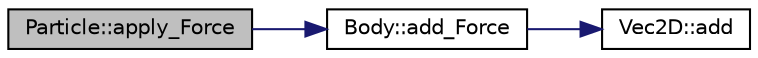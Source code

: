 digraph "Particle::apply_Force"
{
  edge [fontname="Helvetica",fontsize="10",labelfontname="Helvetica",labelfontsize="10"];
  node [fontname="Helvetica",fontsize="10",shape=record];
  rankdir="LR";
  Node0 [label="Particle::apply_Force",height=0.2,width=0.4,color="black", fillcolor="grey75", style="filled", fontcolor="black"];
  Node0 -> Node1 [color="midnightblue",fontsize="10",style="solid"];
  Node1 [label="Body::add_Force",height=0.2,width=0.4,color="black", fillcolor="white", style="filled",URL="$namespace_body.html#af3ba929a43f9efd909bb113b39740a84"];
  Node1 -> Node2 [color="midnightblue",fontsize="10",style="solid"];
  Node2 [label="Vec2D::add",height=0.2,width=0.4,color="black", fillcolor="white", style="filled",URL="$namespace_vec2_d.html#a758464ed31255ef60f9e5adb4ec514f5"];
}
